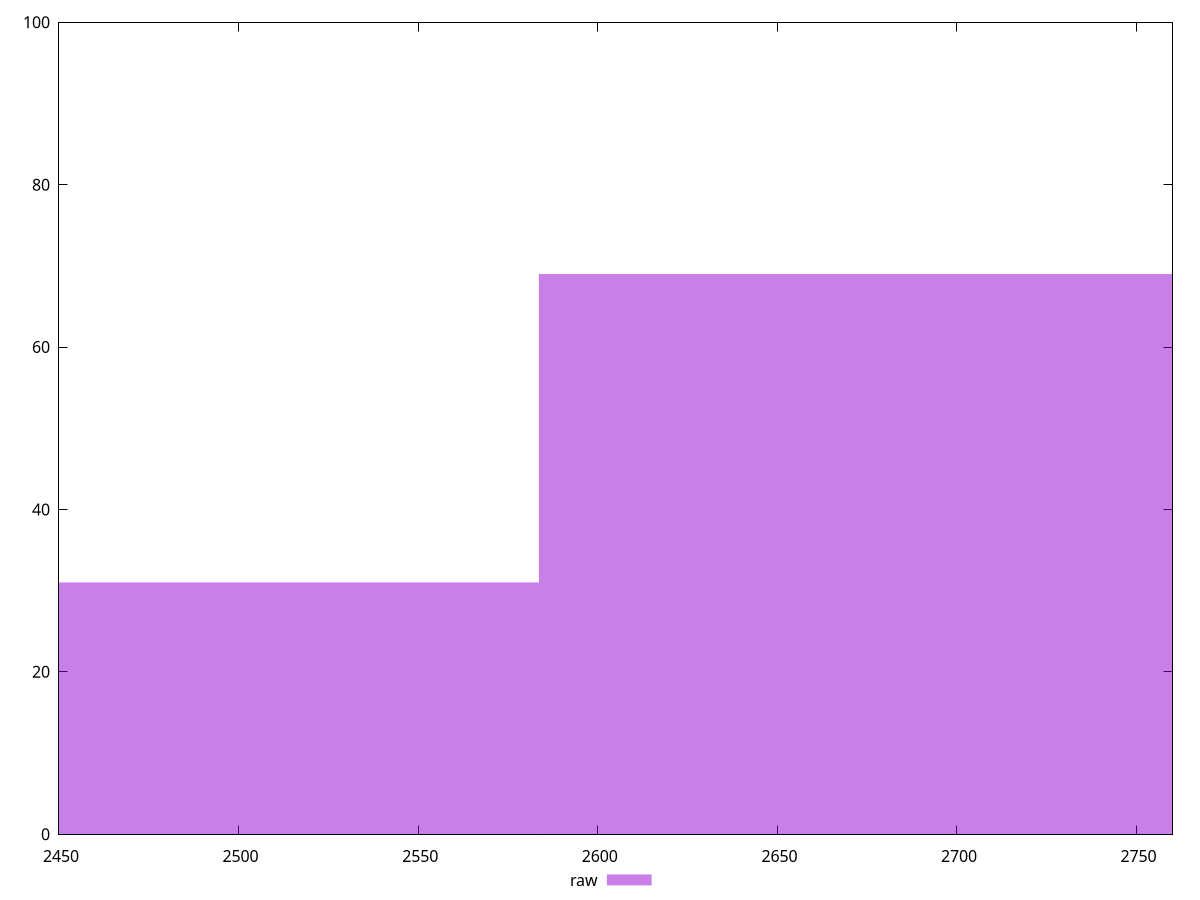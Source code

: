reset

$raw <<EOF
2679.2866451416726 69
2487.9090276315533 31
EOF

set key outside below
set boxwidth 191.37761751011948
set xrange [2450:2760]
set yrange [0:100]
set trange [0:100]
set style fill transparent solid 0.5 noborder
set terminal svg size 640, 490 enhanced background rgb 'white'
set output "report_00019_2021-02-10T18-14-37.922Z//uses-text-compression/samples/pages+cached+noadtech/raw/histogram.svg"

plot $raw title "raw" with boxes

reset
